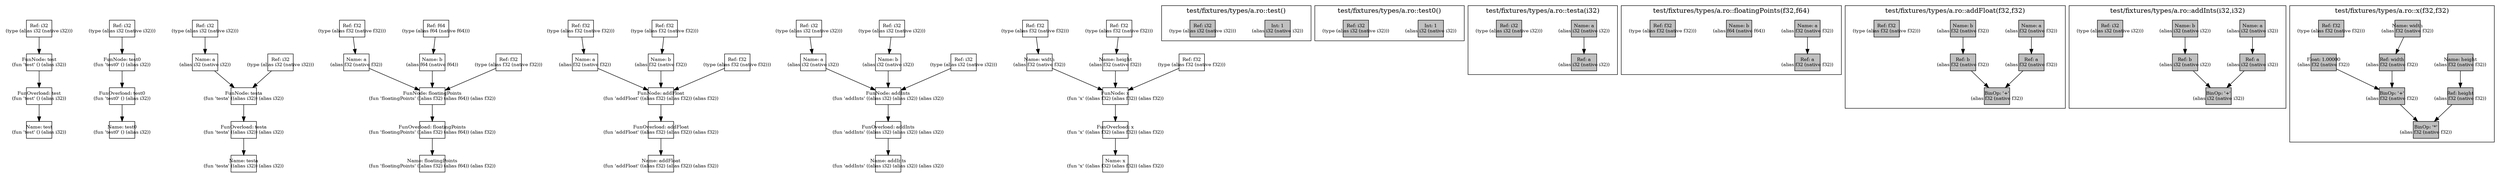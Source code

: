 digraph Document {
  node [shape=box,fixedsize=shape fontsize=10]
  1 [label="FunOverload: test\n(fun 'test' () (alias i32))", fillcolor=grey];
  2 [label="FunNode: test\n(fun 'test' () (alias i32))", fillcolor=grey];
  3 [label="Ref: i32\n(type (alias i32 (native i32)))", fillcolor=grey];
  4 [label="Name: test\n(fun 'test' () (alias i32))", fillcolor=grey];
  5 [label="FunOverload: test0\n(fun 'test0' () (alias i32))", fillcolor=grey];
  6 [label="FunNode: test0\n(fun 'test0' () (alias i32))", fillcolor=grey];
  7 [label="Ref: i32\n(type (alias i32 (native i32)))", fillcolor=grey];
  8 [label="Name: test0\n(fun 'test0' () (alias i32))", fillcolor=grey];
  9 [label="FunOverload: testa\n(fun 'testa' ((alias i32)) (alias i32))", fillcolor=grey];
  10 [label="FunNode: testa\n(fun 'testa' ((alias i32)) (alias i32))", fillcolor=grey];
  11 [label="Ref: i32\n(type (alias i32 (native i32)))", fillcolor=grey];
  12 [label="Name: a\n(alias i32 (native i32))", fillcolor=grey];
  13 [label="Ref: i32\n(type (alias i32 (native i32)))", fillcolor=grey];
  14 [label="Name: testa\n(fun 'testa' ((alias i32)) (alias i32))", fillcolor=grey];
  15 [label="FunOverload: floatingPoints\n(fun 'floatingPoints' ((alias f32) (alias f64)) (alias f32))", fillcolor=grey];
  16 [label="FunNode: floatingPoints\n(fun 'floatingPoints' ((alias f32) (alias f64)) (alias f32))", fillcolor=grey];
  17 [label="Ref: f32\n(type (alias f32 (native f32)))", fillcolor=grey];
  18 [label="Name: a\n(alias f32 (native f32))", fillcolor=grey];
  19 [label="Ref: f64\n(type (alias f64 (native f64)))", fillcolor=grey];
  20 [label="Name: b\n(alias f64 (native f64))", fillcolor=grey];
  21 [label="Ref: f32\n(type (alias f32 (native f32)))", fillcolor=grey];
  22 [label="Name: floatingPoints\n(fun 'floatingPoints' ((alias f32) (alias f64)) (alias f32))", fillcolor=grey];
  23 [label="FunOverload: addFloat\n(fun 'addFloat' ((alias f32) (alias f32)) (alias f32))", fillcolor=grey];
  24 [label="FunNode: addFloat\n(fun 'addFloat' ((alias f32) (alias f32)) (alias f32))", fillcolor=grey];
  25 [label="Ref: f32\n(type (alias f32 (native f32)))", fillcolor=grey];
  26 [label="Name: a\n(alias f32 (native f32))", fillcolor=grey];
  27 [label="Ref: f32\n(type (alias f32 (native f32)))", fillcolor=grey];
  28 [label="Name: b\n(alias f32 (native f32))", fillcolor=grey];
  29 [label="Ref: f32\n(type (alias f32 (native f32)))", fillcolor=grey];
  30 [label="Name: addFloat\n(fun 'addFloat' ((alias f32) (alias f32)) (alias f32))", fillcolor=grey];
  31 [label="FunOverload: addInts\n(fun 'addInts' ((alias i32) (alias i32)) (alias i32))", fillcolor=grey];
  32 [label="FunNode: addInts\n(fun 'addInts' ((alias i32) (alias i32)) (alias i32))", fillcolor=grey];
  33 [label="Ref: i32\n(type (alias i32 (native i32)))", fillcolor=grey];
  34 [label="Name: a\n(alias i32 (native i32))", fillcolor=grey];
  35 [label="Ref: i32\n(type (alias i32 (native i32)))", fillcolor=grey];
  36 [label="Name: b\n(alias i32 (native i32))", fillcolor=grey];
  37 [label="Ref: i32\n(type (alias i32 (native i32)))", fillcolor=grey];
  38 [label="Name: addInts\n(fun 'addInts' ((alias i32) (alias i32)) (alias i32))", fillcolor=grey];
  39 [label="FunOverload: x\n(fun 'x' ((alias f32) (alias f32)) (alias f32))", fillcolor=grey];
  40 [label="FunNode: x\n(fun 'x' ((alias f32) (alias f32)) (alias f32))", fillcolor=grey];
  41 [label="Ref: f32\n(type (alias f32 (native f32)))", fillcolor=grey];
  42 [label="Name: width\n(alias f32 (native f32))", fillcolor=grey];
  43 [label="Ref: f32\n(type (alias f32 (native f32)))", fillcolor=grey];
  44 [label="Name: height\n(alias f32 (native f32))", fillcolor=grey];
  45 [label="Ref: f32\n(type (alias f32 (native f32)))", fillcolor=grey];
  46 [label="Name: x\n(fun 'x' ((alias f32) (alias f32)) (alias f32))", fillcolor=grey];
  subgraph cluster0 {
    node [style=filled, fillcolor=grey];
    47 [label="Int: 1\n(alias i32 (native i32))", fillcolor=grey];
    48 [label="Ref: i32\n(type (alias i32 (native i32)))", fillcolor=grey];
  label = "test/fixtures/types/a.ro::test()";
}
  subgraph cluster1 {
    node [style=filled, fillcolor=grey];
    49 [label="Int: 1\n(alias i32 (native i32))", fillcolor=grey];
    50 [label="Ref: i32\n(type (alias i32 (native i32)))", fillcolor=grey];
  label = "test/fixtures/types/a.ro::test0()";
}
  subgraph cluster2 {
    node [style=filled, fillcolor=grey];
    51 [label="Name: a\n(alias i32 (native i32))", fillcolor=grey];
    52 [label="Ref: a\n(alias i32 (native i32))", fillcolor=grey];
    53 [label="Ref: i32\n(type (alias i32 (native i32)))", fillcolor=grey];
    51 -> 52[taillabel="" labeldistance="1" fontname="times  italic" fontsize = 10 color="black" ];
  label = "test/fixtures/types/a.ro::testa(i32)";
}
  subgraph cluster3 {
    node [style=filled, fillcolor=grey];
    54 [label="Name: a\n(alias f32 (native f32))", fillcolor=grey];
    55 [label="Name: b\n(alias f64 (native f64))", fillcolor=grey];
    56 [label="Ref: a\n(alias f32 (native f32))", fillcolor=grey];
    57 [label="Ref: f32\n(type (alias f32 (native f32)))", fillcolor=grey];
    54 -> 56[taillabel="" labeldistance="1" fontname="times  italic" fontsize = 10 color="black" ];
  label = "test/fixtures/types/a.ro::floatingPoints(f32,f64)";
}
  subgraph cluster4 {
    node [style=filled, fillcolor=grey];
    58 [label="Name: a\n(alias f32 (native f32))", fillcolor=grey];
    59 [label="Name: b\n(alias f32 (native f32))", fillcolor=grey];
    60 [label="BinOp: '+'\n(alias f32 (native f32))", fillcolor=grey];
    61 [label="Ref: a\n(alias f32 (native f32))", fillcolor=grey];
    62 [label="Ref: b\n(alias f32 (native f32))", fillcolor=grey];
    63 [label="Ref: f32\n(type (alias f32 (native f32)))", fillcolor=grey];
    58 -> 61[taillabel="" labeldistance="1" fontname="times  italic" fontsize = 10 color="black" ];
    59 -> 62[taillabel="" labeldistance="1" fontname="times  italic" fontsize = 10 color="black" ];
    61 -> 60[taillabel="" labeldistance="1" fontname="times  italic" fontsize = 10 color="black" ];
    62 -> 60[taillabel="" labeldistance="1" fontname="times  italic" fontsize = 10 color="black" ];
  label = "test/fixtures/types/a.ro::addFloat(f32,f32)";
}
  subgraph cluster5 {
    node [style=filled, fillcolor=grey];
    64 [label="Name: a\n(alias i32 (native i32))", fillcolor=grey];
    65 [label="Name: b\n(alias i32 (native i32))", fillcolor=grey];
    66 [label="BinOp: '+'\n(alias i32 (native i32))", fillcolor=grey];
    67 [label="Ref: a\n(alias i32 (native i32))", fillcolor=grey];
    68 [label="Ref: b\n(alias i32 (native i32))", fillcolor=grey];
    69 [label="Ref: i32\n(type (alias i32 (native i32)))", fillcolor=grey];
    64 -> 67[taillabel="" labeldistance="1" fontname="times  italic" fontsize = 10 color="black" ];
    65 -> 68[taillabel="" labeldistance="1" fontname="times  italic" fontsize = 10 color="black" ];
    67 -> 66[taillabel="" labeldistance="1" fontname="times  italic" fontsize = 10 color="black" ];
    68 -> 66[taillabel="" labeldistance="1" fontname="times  italic" fontsize = 10 color="black" ];
  label = "test/fixtures/types/a.ro::addInts(i32,i32)";
}
  subgraph cluster6 {
    node [style=filled, fillcolor=grey];
    70 [label="Name: width\n(alias f32 (native f32))", fillcolor=grey];
    71 [label="Name: height\n(alias f32 (native f32))", fillcolor=grey];
    72 [label="BinOp: '*'\n(alias f32 (native f32))", fillcolor=grey];
    73 [label="BinOp: '+'\n(alias f32 (native f32))", fillcolor=grey];
    74 [label="Ref: width\n(alias f32 (native f32))", fillcolor=grey];
    75 [label="Float: 1.00000\n(alias f32 (native f32))", fillcolor=grey];
    76 [label="Ref: height\n(alias f32 (native f32))", fillcolor=grey];
    77 [label="Ref: f32\n(type (alias f32 (native f32)))", fillcolor=grey];
    70 -> 74[taillabel="" labeldistance="1" fontname="times  italic" fontsize = 10 color="black" ];
    71 -> 76[taillabel="" labeldistance="1" fontname="times  italic" fontsize = 10 color="black" ];
    73 -> 72[taillabel="" labeldistance="1" fontname="times  italic" fontsize = 10 color="black" ];
    74 -> 73[taillabel="" labeldistance="1" fontname="times  italic" fontsize = 10 color="black" ];
    75 -> 73[taillabel="" labeldistance="1" fontname="times  italic" fontsize = 10 color="black" ];
    76 -> 72[taillabel="" labeldistance="1" fontname="times  italic" fontsize = 10 color="black" ];
  label = "test/fixtures/types/a.ro::x(f32,f32)";
}
  1 -> 4[taillabel="" labeldistance="1" fontname="times  italic" fontsize = 10 color="black" ];
  2 -> 1[taillabel="" labeldistance="1" fontname="times  italic" fontsize = 10 color="black" ];
  3 -> 2[taillabel="" labeldistance="1" fontname="times  italic" fontsize = 10 color="black" ];
  5 -> 8[taillabel="" labeldistance="1" fontname="times  italic" fontsize = 10 color="black" ];
  6 -> 5[taillabel="" labeldistance="1" fontname="times  italic" fontsize = 10 color="black" ];
  7 -> 6[taillabel="" labeldistance="1" fontname="times  italic" fontsize = 10 color="black" ];
  9 -> 14[taillabel="" labeldistance="1" fontname="times  italic" fontsize = 10 color="black" ];
  10 -> 9[taillabel="" labeldistance="1" fontname="times  italic" fontsize = 10 color="black" ];
  11 -> 12[taillabel="" labeldistance="1" fontname="times  italic" fontsize = 10 color="black" ];
  12 -> 10[taillabel="" labeldistance="1" fontname="times  italic" fontsize = 10 color="black" ];
  13 -> 10[taillabel="" labeldistance="1" fontname="times  italic" fontsize = 10 color="black" ];
  15 -> 22[taillabel="" labeldistance="1" fontname="times  italic" fontsize = 10 color="black" ];
  16 -> 15[taillabel="" labeldistance="1" fontname="times  italic" fontsize = 10 color="black" ];
  17 -> 18[taillabel="" labeldistance="1" fontname="times  italic" fontsize = 10 color="black" ];
  18 -> 16[taillabel="" labeldistance="1" fontname="times  italic" fontsize = 10 color="black" ];
  19 -> 20[taillabel="" labeldistance="1" fontname="times  italic" fontsize = 10 color="black" ];
  20 -> 16[taillabel="" labeldistance="1" fontname="times  italic" fontsize = 10 color="black" ];
  21 -> 16[taillabel="" labeldistance="1" fontname="times  italic" fontsize = 10 color="black" ];
  23 -> 30[taillabel="" labeldistance="1" fontname="times  italic" fontsize = 10 color="black" ];
  24 -> 23[taillabel="" labeldistance="1" fontname="times  italic" fontsize = 10 color="black" ];
  25 -> 26[taillabel="" labeldistance="1" fontname="times  italic" fontsize = 10 color="black" ];
  26 -> 24[taillabel="" labeldistance="1" fontname="times  italic" fontsize = 10 color="black" ];
  27 -> 28[taillabel="" labeldistance="1" fontname="times  italic" fontsize = 10 color="black" ];
  28 -> 24[taillabel="" labeldistance="1" fontname="times  italic" fontsize = 10 color="black" ];
  29 -> 24[taillabel="" labeldistance="1" fontname="times  italic" fontsize = 10 color="black" ];
  31 -> 38[taillabel="" labeldistance="1" fontname="times  italic" fontsize = 10 color="black" ];
  32 -> 31[taillabel="" labeldistance="1" fontname="times  italic" fontsize = 10 color="black" ];
  33 -> 34[taillabel="" labeldistance="1" fontname="times  italic" fontsize = 10 color="black" ];
  34 -> 32[taillabel="" labeldistance="1" fontname="times  italic" fontsize = 10 color="black" ];
  35 -> 36[taillabel="" labeldistance="1" fontname="times  italic" fontsize = 10 color="black" ];
  36 -> 32[taillabel="" labeldistance="1" fontname="times  italic" fontsize = 10 color="black" ];
  37 -> 32[taillabel="" labeldistance="1" fontname="times  italic" fontsize = 10 color="black" ];
  39 -> 46[taillabel="" labeldistance="1" fontname="times  italic" fontsize = 10 color="black" ];
  40 -> 39[taillabel="" labeldistance="1" fontname="times  italic" fontsize = 10 color="black" ];
  41 -> 42[taillabel="" labeldistance="1" fontname="times  italic" fontsize = 10 color="black" ];
  42 -> 40[taillabel="" labeldistance="1" fontname="times  italic" fontsize = 10 color="black" ];
  43 -> 44[taillabel="" labeldistance="1" fontname="times  italic" fontsize = 10 color="black" ];
  44 -> 40[taillabel="" labeldistance="1" fontname="times  italic" fontsize = 10 color="black" ];
  45 -> 40[taillabel="" labeldistance="1" fontname="times  italic" fontsize = 10 color="black" ];
  label="";
}
